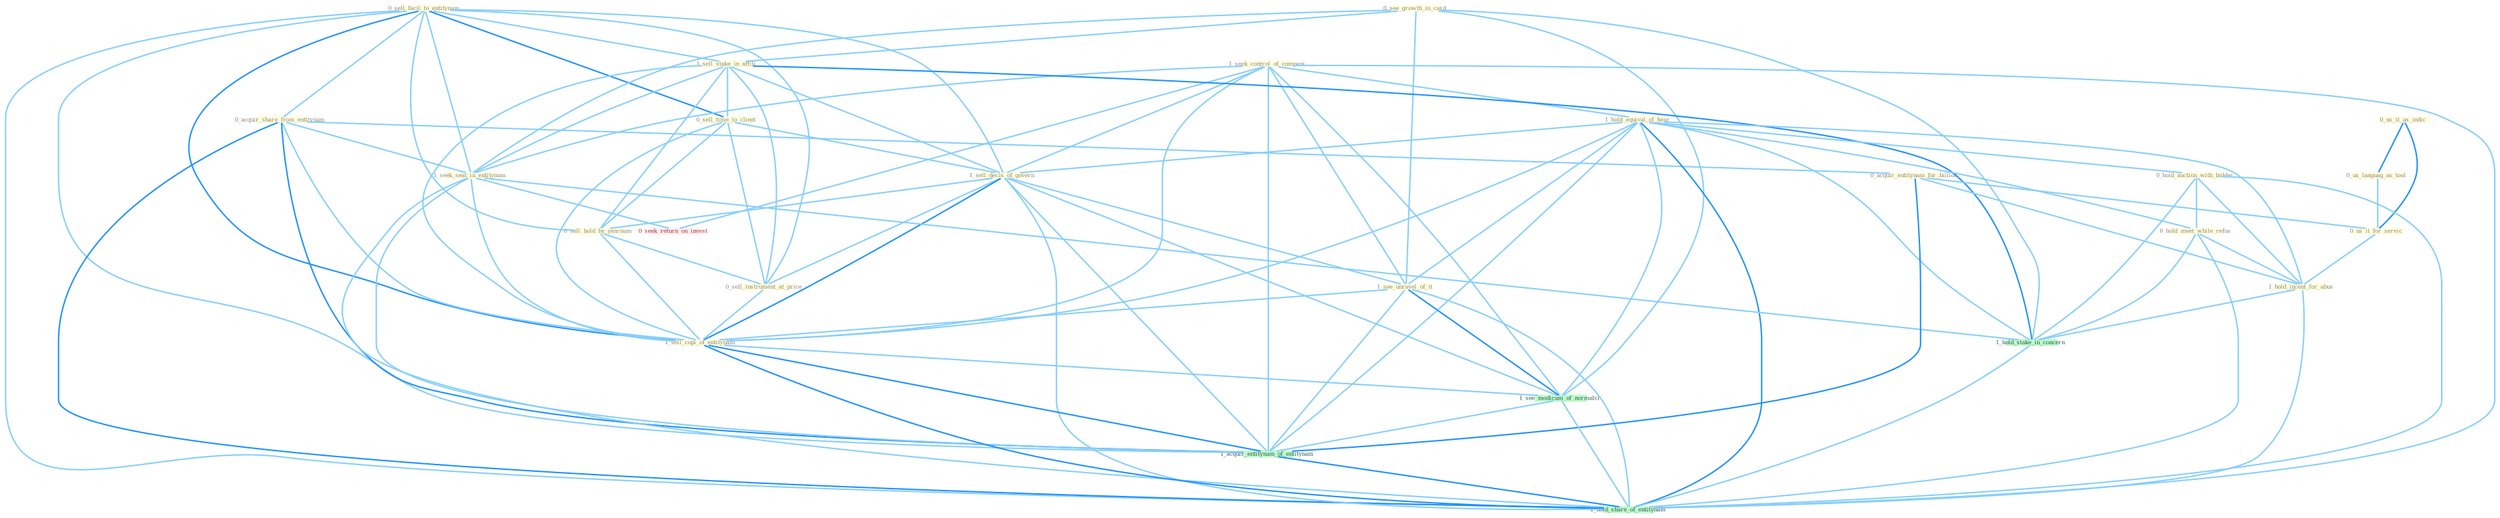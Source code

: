 Graph G{ 
    node
    [shape=polygon,style=filled,width=.5,height=.06,color="#BDFCC9",fixedsize=true,fontsize=4,
    fontcolor="#2f4f4f"];
    {node
    [color="#ffffe0", fontcolor="#8b7d6b"] "0_sell_facil_to_entitynam " "1_seek_control_of_compani " "0_see_growth_in_card " "0_acquir_share_from_entitynam " "0_us_it_as_indic " "1_sell_stake_in_affili " "1_hold_equival_of_hear " "0_sell_time_to_client " "1_sell_decis_of_govern " "0_hold_auction_with_bidder " "0_sell_hold_by_yearnum " "1_seek_seat_in_entitynam " "1_see_unravel_of_it " "0_sell_instrument_at_price " "1_sell_copi_of_entitynam " "0_hold_meet_while_refus " "0_acquir_entitynam_for_billion " "0_us_languag_as_tool " "0_us_it_for_servic " "1_hold_incent_for_abus "}
{node [color="#fff0f5", fontcolor="#b22222"] "0_seek_return_on_invest "}
edge [color="#B0E2FF"];

	"0_sell_facil_to_entitynam " -- "0_acquir_share_from_entitynam " [w="1", color="#87cefa" ];
	"0_sell_facil_to_entitynam " -- "1_sell_stake_in_affili " [w="1", color="#87cefa" ];
	"0_sell_facil_to_entitynam " -- "0_sell_time_to_client " [w="2", color="#1e90ff" , len=0.8];
	"0_sell_facil_to_entitynam " -- "1_sell_decis_of_govern " [w="1", color="#87cefa" ];
	"0_sell_facil_to_entitynam " -- "0_sell_hold_by_yearnum " [w="1", color="#87cefa" ];
	"0_sell_facil_to_entitynam " -- "1_seek_seat_in_entitynam " [w="1", color="#87cefa" ];
	"0_sell_facil_to_entitynam " -- "0_sell_instrument_at_price " [w="1", color="#87cefa" ];
	"0_sell_facil_to_entitynam " -- "1_sell_copi_of_entitynam " [w="2", color="#1e90ff" , len=0.8];
	"0_sell_facil_to_entitynam " -- "1_acquir_entitynam_of_entitynam " [w="1", color="#87cefa" ];
	"0_sell_facil_to_entitynam " -- "1_hold_share_of_entitynam " [w="1", color="#87cefa" ];
	"1_seek_control_of_compani " -- "1_hold_equival_of_hear " [w="1", color="#87cefa" ];
	"1_seek_control_of_compani " -- "1_sell_decis_of_govern " [w="1", color="#87cefa" ];
	"1_seek_control_of_compani " -- "1_seek_seat_in_entitynam " [w="1", color="#87cefa" ];
	"1_seek_control_of_compani " -- "1_see_unravel_of_it " [w="1", color="#87cefa" ];
	"1_seek_control_of_compani " -- "1_sell_copi_of_entitynam " [w="1", color="#87cefa" ];
	"1_seek_control_of_compani " -- "0_seek_return_on_invest " [w="1", color="#87cefa" ];
	"1_seek_control_of_compani " -- "1_see_modicum_of_normalci " [w="1", color="#87cefa" ];
	"1_seek_control_of_compani " -- "1_acquir_entitynam_of_entitynam " [w="1", color="#87cefa" ];
	"1_seek_control_of_compani " -- "1_hold_share_of_entitynam " [w="1", color="#87cefa" ];
	"0_see_growth_in_card " -- "1_sell_stake_in_affili " [w="1", color="#87cefa" ];
	"0_see_growth_in_card " -- "1_seek_seat_in_entitynam " [w="1", color="#87cefa" ];
	"0_see_growth_in_card " -- "1_see_unravel_of_it " [w="1", color="#87cefa" ];
	"0_see_growth_in_card " -- "1_hold_stake_in_concern " [w="1", color="#87cefa" ];
	"0_see_growth_in_card " -- "1_see_modicum_of_normalci " [w="1", color="#87cefa" ];
	"0_acquir_share_from_entitynam " -- "1_seek_seat_in_entitynam " [w="1", color="#87cefa" ];
	"0_acquir_share_from_entitynam " -- "1_sell_copi_of_entitynam " [w="1", color="#87cefa" ];
	"0_acquir_share_from_entitynam " -- "0_acquir_entitynam_for_billion " [w="1", color="#87cefa" ];
	"0_acquir_share_from_entitynam " -- "1_acquir_entitynam_of_entitynam " [w="2", color="#1e90ff" , len=0.8];
	"0_acquir_share_from_entitynam " -- "1_hold_share_of_entitynam " [w="2", color="#1e90ff" , len=0.8];
	"0_us_it_as_indic " -- "0_us_languag_as_tool " [w="2", color="#1e90ff" , len=0.8];
	"0_us_it_as_indic " -- "0_us_it_for_servic " [w="2", color="#1e90ff" , len=0.8];
	"1_sell_stake_in_affili " -- "0_sell_time_to_client " [w="1", color="#87cefa" ];
	"1_sell_stake_in_affili " -- "1_sell_decis_of_govern " [w="1", color="#87cefa" ];
	"1_sell_stake_in_affili " -- "0_sell_hold_by_yearnum " [w="1", color="#87cefa" ];
	"1_sell_stake_in_affili " -- "1_seek_seat_in_entitynam " [w="1", color="#87cefa" ];
	"1_sell_stake_in_affili " -- "0_sell_instrument_at_price " [w="1", color="#87cefa" ];
	"1_sell_stake_in_affili " -- "1_sell_copi_of_entitynam " [w="1", color="#87cefa" ];
	"1_sell_stake_in_affili " -- "1_hold_stake_in_concern " [w="2", color="#1e90ff" , len=0.8];
	"1_hold_equival_of_hear " -- "1_sell_decis_of_govern " [w="1", color="#87cefa" ];
	"1_hold_equival_of_hear " -- "0_hold_auction_with_bidder " [w="1", color="#87cefa" ];
	"1_hold_equival_of_hear " -- "1_see_unravel_of_it " [w="1", color="#87cefa" ];
	"1_hold_equival_of_hear " -- "1_sell_copi_of_entitynam " [w="1", color="#87cefa" ];
	"1_hold_equival_of_hear " -- "0_hold_meet_while_refus " [w="1", color="#87cefa" ];
	"1_hold_equival_of_hear " -- "1_hold_incent_for_abus " [w="1", color="#87cefa" ];
	"1_hold_equival_of_hear " -- "1_hold_stake_in_concern " [w="1", color="#87cefa" ];
	"1_hold_equival_of_hear " -- "1_see_modicum_of_normalci " [w="1", color="#87cefa" ];
	"1_hold_equival_of_hear " -- "1_acquir_entitynam_of_entitynam " [w="1", color="#87cefa" ];
	"1_hold_equival_of_hear " -- "1_hold_share_of_entitynam " [w="2", color="#1e90ff" , len=0.8];
	"0_sell_time_to_client " -- "1_sell_decis_of_govern " [w="1", color="#87cefa" ];
	"0_sell_time_to_client " -- "0_sell_hold_by_yearnum " [w="1", color="#87cefa" ];
	"0_sell_time_to_client " -- "0_sell_instrument_at_price " [w="1", color="#87cefa" ];
	"0_sell_time_to_client " -- "1_sell_copi_of_entitynam " [w="1", color="#87cefa" ];
	"1_sell_decis_of_govern " -- "0_sell_hold_by_yearnum " [w="1", color="#87cefa" ];
	"1_sell_decis_of_govern " -- "1_see_unravel_of_it " [w="1", color="#87cefa" ];
	"1_sell_decis_of_govern " -- "0_sell_instrument_at_price " [w="1", color="#87cefa" ];
	"1_sell_decis_of_govern " -- "1_sell_copi_of_entitynam " [w="2", color="#1e90ff" , len=0.8];
	"1_sell_decis_of_govern " -- "1_see_modicum_of_normalci " [w="1", color="#87cefa" ];
	"1_sell_decis_of_govern " -- "1_acquir_entitynam_of_entitynam " [w="1", color="#87cefa" ];
	"1_sell_decis_of_govern " -- "1_hold_share_of_entitynam " [w="1", color="#87cefa" ];
	"0_hold_auction_with_bidder " -- "0_hold_meet_while_refus " [w="1", color="#87cefa" ];
	"0_hold_auction_with_bidder " -- "1_hold_incent_for_abus " [w="1", color="#87cefa" ];
	"0_hold_auction_with_bidder " -- "1_hold_stake_in_concern " [w="1", color="#87cefa" ];
	"0_hold_auction_with_bidder " -- "1_hold_share_of_entitynam " [w="1", color="#87cefa" ];
	"0_sell_hold_by_yearnum " -- "0_sell_instrument_at_price " [w="1", color="#87cefa" ];
	"0_sell_hold_by_yearnum " -- "1_sell_copi_of_entitynam " [w="1", color="#87cefa" ];
	"1_seek_seat_in_entitynam " -- "1_sell_copi_of_entitynam " [w="1", color="#87cefa" ];
	"1_seek_seat_in_entitynam " -- "1_hold_stake_in_concern " [w="1", color="#87cefa" ];
	"1_seek_seat_in_entitynam " -- "0_seek_return_on_invest " [w="1", color="#87cefa" ];
	"1_seek_seat_in_entitynam " -- "1_acquir_entitynam_of_entitynam " [w="1", color="#87cefa" ];
	"1_seek_seat_in_entitynam " -- "1_hold_share_of_entitynam " [w="1", color="#87cefa" ];
	"1_see_unravel_of_it " -- "1_sell_copi_of_entitynam " [w="1", color="#87cefa" ];
	"1_see_unravel_of_it " -- "1_see_modicum_of_normalci " [w="2", color="#1e90ff" , len=0.8];
	"1_see_unravel_of_it " -- "1_acquir_entitynam_of_entitynam " [w="1", color="#87cefa" ];
	"1_see_unravel_of_it " -- "1_hold_share_of_entitynam " [w="1", color="#87cefa" ];
	"0_sell_instrument_at_price " -- "1_sell_copi_of_entitynam " [w="1", color="#87cefa" ];
	"1_sell_copi_of_entitynam " -- "1_see_modicum_of_normalci " [w="1", color="#87cefa" ];
	"1_sell_copi_of_entitynam " -- "1_acquir_entitynam_of_entitynam " [w="2", color="#1e90ff" , len=0.8];
	"1_sell_copi_of_entitynam " -- "1_hold_share_of_entitynam " [w="2", color="#1e90ff" , len=0.8];
	"0_hold_meet_while_refus " -- "1_hold_incent_for_abus " [w="1", color="#87cefa" ];
	"0_hold_meet_while_refus " -- "1_hold_stake_in_concern " [w="1", color="#87cefa" ];
	"0_hold_meet_while_refus " -- "1_hold_share_of_entitynam " [w="1", color="#87cefa" ];
	"0_acquir_entitynam_for_billion " -- "0_us_it_for_servic " [w="1", color="#87cefa" ];
	"0_acquir_entitynam_for_billion " -- "1_hold_incent_for_abus " [w="1", color="#87cefa" ];
	"0_acquir_entitynam_for_billion " -- "1_acquir_entitynam_of_entitynam " [w="2", color="#1e90ff" , len=0.8];
	"0_us_languag_as_tool " -- "0_us_it_for_servic " [w="1", color="#87cefa" ];
	"0_us_it_for_servic " -- "1_hold_incent_for_abus " [w="1", color="#87cefa" ];
	"1_hold_incent_for_abus " -- "1_hold_stake_in_concern " [w="1", color="#87cefa" ];
	"1_hold_incent_for_abus " -- "1_hold_share_of_entitynam " [w="1", color="#87cefa" ];
	"1_hold_stake_in_concern " -- "1_hold_share_of_entitynam " [w="1", color="#87cefa" ];
	"1_see_modicum_of_normalci " -- "1_acquir_entitynam_of_entitynam " [w="1", color="#87cefa" ];
	"1_see_modicum_of_normalci " -- "1_hold_share_of_entitynam " [w="1", color="#87cefa" ];
	"1_acquir_entitynam_of_entitynam " -- "1_hold_share_of_entitynam " [w="2", color="#1e90ff" , len=0.8];
}